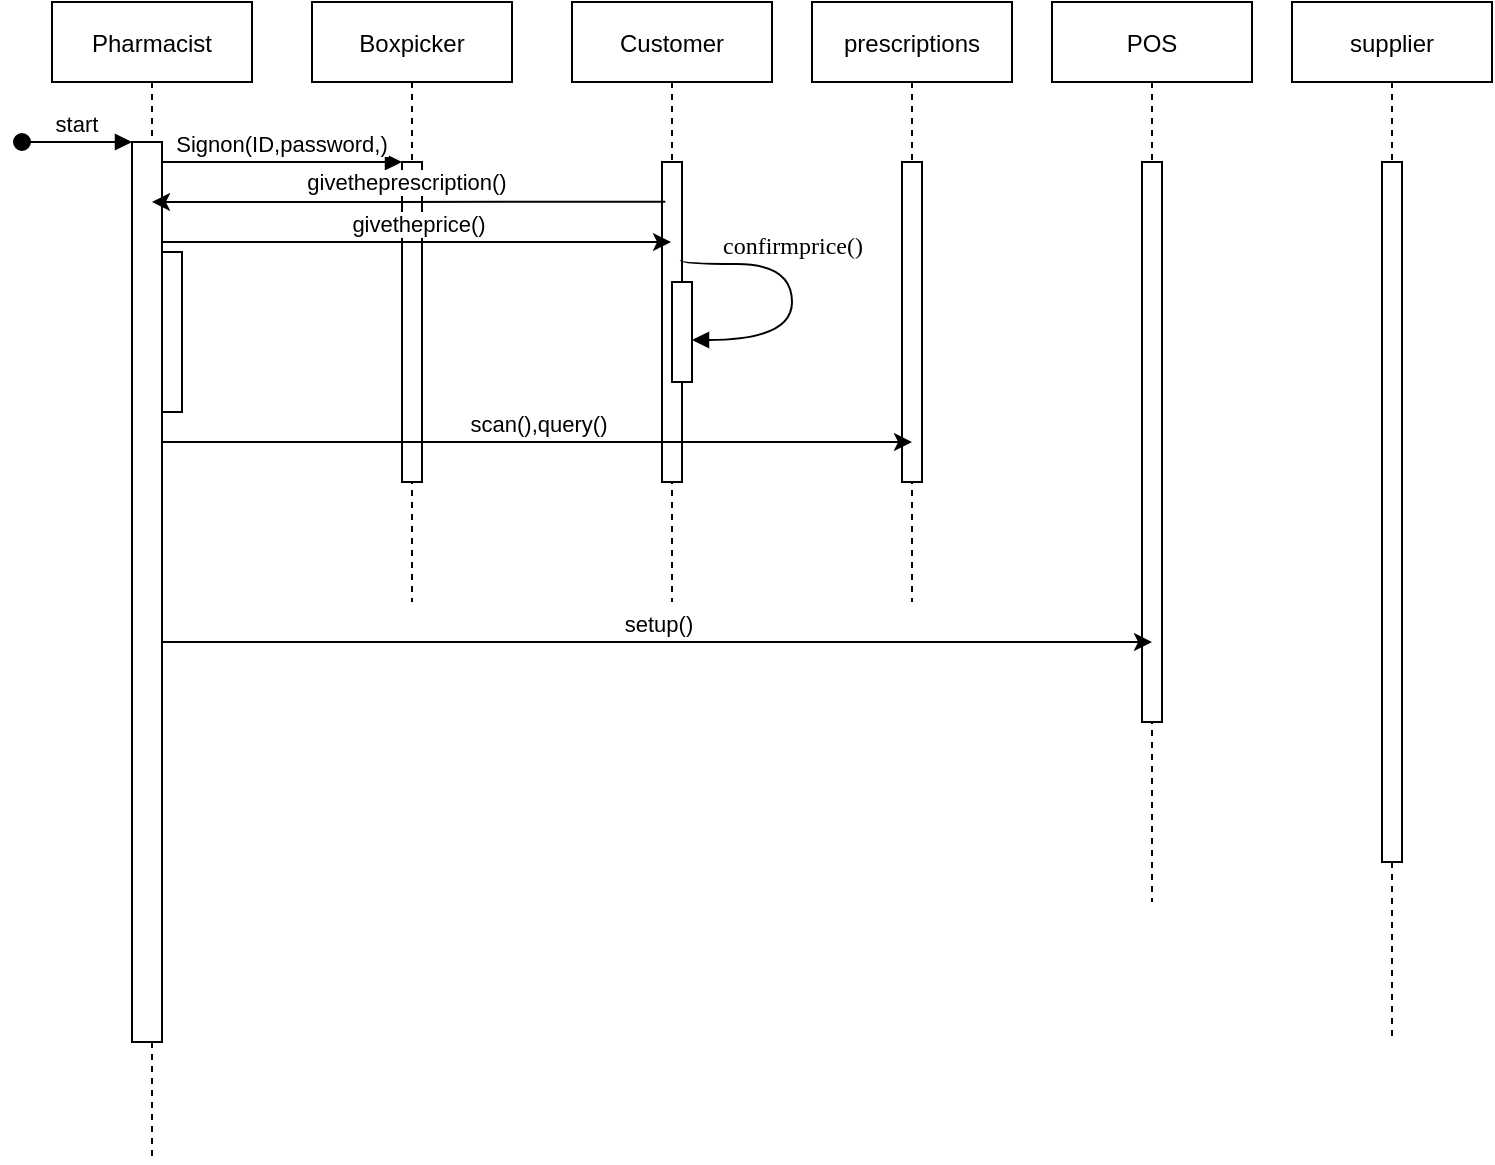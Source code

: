 <mxfile version="14.7.0" type="github">
  <diagram id="kgpKYQtTHZ0yAKxKKP6v" name="Page-1">
    <mxGraphModel dx="1898" dy="800" grid="1" gridSize="10" guides="1" tooltips="1" connect="1" arrows="1" fold="1" page="1" pageScale="1" pageWidth="850" pageHeight="1100" math="0" shadow="0">
      <root>
        <mxCell id="0" />
        <mxCell id="1" parent="0" />
        <mxCell id="3nuBFxr9cyL0pnOWT2aG-1" value="Pharmacist" style="shape=umlLifeline;perimeter=lifelinePerimeter;container=1;collapsible=0;recursiveResize=0;rounded=0;shadow=0;strokeWidth=1;" parent="1" vertex="1">
          <mxGeometry x="-160" y="80" width="100" height="580" as="geometry" />
        </mxCell>
        <mxCell id="3nuBFxr9cyL0pnOWT2aG-2" value="" style="points=[];perimeter=orthogonalPerimeter;rounded=0;shadow=0;strokeWidth=1;" parent="3nuBFxr9cyL0pnOWT2aG-1" vertex="1">
          <mxGeometry x="40" y="70" width="15" height="450" as="geometry" />
        </mxCell>
        <mxCell id="3nuBFxr9cyL0pnOWT2aG-3" value="start" style="verticalAlign=bottom;startArrow=oval;endArrow=block;startSize=8;shadow=0;strokeWidth=1;" parent="3nuBFxr9cyL0pnOWT2aG-1" target="3nuBFxr9cyL0pnOWT2aG-2" edge="1">
          <mxGeometry relative="1" as="geometry">
            <mxPoint x="-15" y="70" as="sourcePoint" />
          </mxGeometry>
        </mxCell>
        <mxCell id="3nuBFxr9cyL0pnOWT2aG-4" value="" style="points=[];perimeter=orthogonalPerimeter;rounded=0;shadow=0;strokeWidth=1;" parent="3nuBFxr9cyL0pnOWT2aG-1" vertex="1">
          <mxGeometry x="55" y="125" width="10" height="80" as="geometry" />
        </mxCell>
        <mxCell id="3nuBFxr9cyL0pnOWT2aG-5" value="Boxpicker" style="shape=umlLifeline;perimeter=lifelinePerimeter;container=1;collapsible=0;recursiveResize=0;rounded=0;shadow=0;strokeWidth=1;" parent="1" vertex="1">
          <mxGeometry x="-30" y="80" width="100" height="300" as="geometry" />
        </mxCell>
        <mxCell id="3nuBFxr9cyL0pnOWT2aG-6" value="" style="points=[];perimeter=orthogonalPerimeter;rounded=0;shadow=0;strokeWidth=1;" parent="3nuBFxr9cyL0pnOWT2aG-5" vertex="1">
          <mxGeometry x="45" y="80" width="10" height="160" as="geometry" />
        </mxCell>
        <mxCell id="3nuBFxr9cyL0pnOWT2aG-8" value="Signon(ID,password,)" style="verticalAlign=bottom;endArrow=block;entryX=0;entryY=0;shadow=0;strokeWidth=1;" parent="1" source="3nuBFxr9cyL0pnOWT2aG-2" target="3nuBFxr9cyL0pnOWT2aG-6" edge="1">
          <mxGeometry relative="1" as="geometry">
            <mxPoint x="275" y="160" as="sourcePoint" />
          </mxGeometry>
        </mxCell>
        <mxCell id="99kKacBxsgLjMlLrP_GL-4" value="Customer" style="shape=umlLifeline;perimeter=lifelinePerimeter;container=1;collapsible=0;recursiveResize=0;rounded=0;shadow=0;strokeWidth=1;" parent="1" vertex="1">
          <mxGeometry x="100" y="80" width="100" height="300" as="geometry" />
        </mxCell>
        <mxCell id="99kKacBxsgLjMlLrP_GL-5" value="" style="points=[];perimeter=orthogonalPerimeter;rounded=0;shadow=0;strokeWidth=1;" parent="99kKacBxsgLjMlLrP_GL-4" vertex="1">
          <mxGeometry x="45" y="80" width="10" height="160" as="geometry" />
        </mxCell>
        <mxCell id="99kKacBxsgLjMlLrP_GL-6" value="supplier" style="shape=umlLifeline;perimeter=lifelinePerimeter;container=1;collapsible=0;recursiveResize=0;rounded=0;shadow=0;strokeWidth=1;" parent="1" vertex="1">
          <mxGeometry x="460" y="80" width="100" height="520" as="geometry" />
        </mxCell>
        <mxCell id="99kKacBxsgLjMlLrP_GL-7" value="" style="points=[];perimeter=orthogonalPerimeter;rounded=0;shadow=0;strokeWidth=1;" parent="99kKacBxsgLjMlLrP_GL-6" vertex="1">
          <mxGeometry x="45" y="80" width="10" height="350" as="geometry" />
        </mxCell>
        <mxCell id="99kKacBxsgLjMlLrP_GL-8" value="prescriptions" style="shape=umlLifeline;perimeter=lifelinePerimeter;container=1;collapsible=0;recursiveResize=0;rounded=0;shadow=0;strokeWidth=1;" parent="1" vertex="1">
          <mxGeometry x="220" y="80" width="100" height="300" as="geometry" />
        </mxCell>
        <mxCell id="99kKacBxsgLjMlLrP_GL-9" value="" style="points=[];perimeter=orthogonalPerimeter;rounded=0;shadow=0;strokeWidth=1;" parent="99kKacBxsgLjMlLrP_GL-8" vertex="1">
          <mxGeometry x="45" y="80" width="10" height="160" as="geometry" />
        </mxCell>
        <mxCell id="99kKacBxsgLjMlLrP_GL-2" value="POS" style="shape=umlLifeline;perimeter=lifelinePerimeter;container=1;collapsible=0;recursiveResize=0;rounded=0;shadow=0;strokeWidth=1;" parent="1" vertex="1">
          <mxGeometry x="340" y="80" width="100" height="450" as="geometry" />
        </mxCell>
        <mxCell id="99kKacBxsgLjMlLrP_GL-3" value="" style="points=[];perimeter=orthogonalPerimeter;rounded=0;shadow=0;strokeWidth=1;" parent="99kKacBxsgLjMlLrP_GL-2" vertex="1">
          <mxGeometry x="45" y="80" width="10" height="280" as="geometry" />
        </mxCell>
        <mxCell id="99kKacBxsgLjMlLrP_GL-10" value="givetheprescription()" style="endArrow=classic;html=1;verticalAlign=bottom;exitX=0.166;exitY=0.124;exitDx=0;exitDy=0;exitPerimeter=0;" parent="1" source="99kKacBxsgLjMlLrP_GL-5" target="3nuBFxr9cyL0pnOWT2aG-1" edge="1">
          <mxGeometry x="0.014" y="-1" width="50" height="50" relative="1" as="geometry">
            <mxPoint x="110" y="300" as="sourcePoint" />
            <mxPoint x="-100" y="210" as="targetPoint" />
            <Array as="points">
              <mxPoint y="180" />
              <mxPoint x="-30" y="180" />
              <mxPoint x="-80" y="180" />
            </Array>
            <mxPoint as="offset" />
          </mxGeometry>
        </mxCell>
        <mxCell id="99kKacBxsgLjMlLrP_GL-11" value="scan(),query()" style="endArrow=classic;html=1;verticalAlign=bottom;entryX=0.5;entryY=0.875;entryDx=0;entryDy=0;entryPerimeter=0;" parent="1" source="3nuBFxr9cyL0pnOWT2aG-2" target="99kKacBxsgLjMlLrP_GL-9" edge="1">
          <mxGeometry width="50" height="50" relative="1" as="geometry">
            <mxPoint x="-101" y="300" as="sourcePoint" />
            <mxPoint x="250" y="300" as="targetPoint" />
            <Array as="points">
              <mxPoint x="70" y="300" />
            </Array>
          </mxGeometry>
        </mxCell>
        <mxCell id="99kKacBxsgLjMlLrP_GL-12" value="givetheprice()" style="endArrow=classic;html=1;verticalAlign=bottom;" parent="1" source="3nuBFxr9cyL0pnOWT2aG-2" target="99kKacBxsgLjMlLrP_GL-4" edge="1">
          <mxGeometry width="50" height="50" relative="1" as="geometry">
            <mxPoint x="-100" y="200" as="sourcePoint" />
            <mxPoint x="-20" y="330" as="targetPoint" />
            <Array as="points">
              <mxPoint x="-30" y="200" />
            </Array>
          </mxGeometry>
        </mxCell>
        <mxCell id="99kKacBxsgLjMlLrP_GL-13" value="" style="points=[];perimeter=orthogonalPerimeter;rounded=0;shadow=0;strokeWidth=1;" parent="1" vertex="1">
          <mxGeometry x="150" y="220" width="10" height="50" as="geometry" />
        </mxCell>
        <mxCell id="99kKacBxsgLjMlLrP_GL-16" value="confirmprice()" style="html=1;verticalAlign=bottom;endArrow=block;labelBackgroundColor=none;fontFamily=Verdana;fontSize=12;elbow=vertical;edgeStyle=orthogonalEdgeStyle;curved=1;entryX=1;entryY=0.58;entryDx=0;entryDy=0;entryPerimeter=0;exitX=0.938;exitY=0.307;exitDx=0;exitDy=0;exitPerimeter=0;" parent="1" source="99kKacBxsgLjMlLrP_GL-5" target="99kKacBxsgLjMlLrP_GL-13" edge="1">
          <mxGeometry x="-0.21" relative="1" as="geometry">
            <mxPoint x="165.38" y="211.04" as="sourcePoint" />
            <mxPoint x="165" y="249" as="targetPoint" />
            <Array as="points">
              <mxPoint x="154" y="211" />
              <mxPoint x="210" y="211" />
              <mxPoint x="210" y="249" />
            </Array>
            <mxPoint as="offset" />
          </mxGeometry>
        </mxCell>
        <mxCell id="3IAse8bKkGqNGghXpZyU-1" value="setup()" style="endArrow=classic;html=1;verticalAlign=bottom;" edge="1" parent="1" source="3nuBFxr9cyL0pnOWT2aG-2">
          <mxGeometry width="50" height="50" relative="1" as="geometry">
            <mxPoint x="-50" y="400" as="sourcePoint" />
            <mxPoint x="390" y="400" as="targetPoint" />
          </mxGeometry>
        </mxCell>
      </root>
    </mxGraphModel>
  </diagram>
</mxfile>
